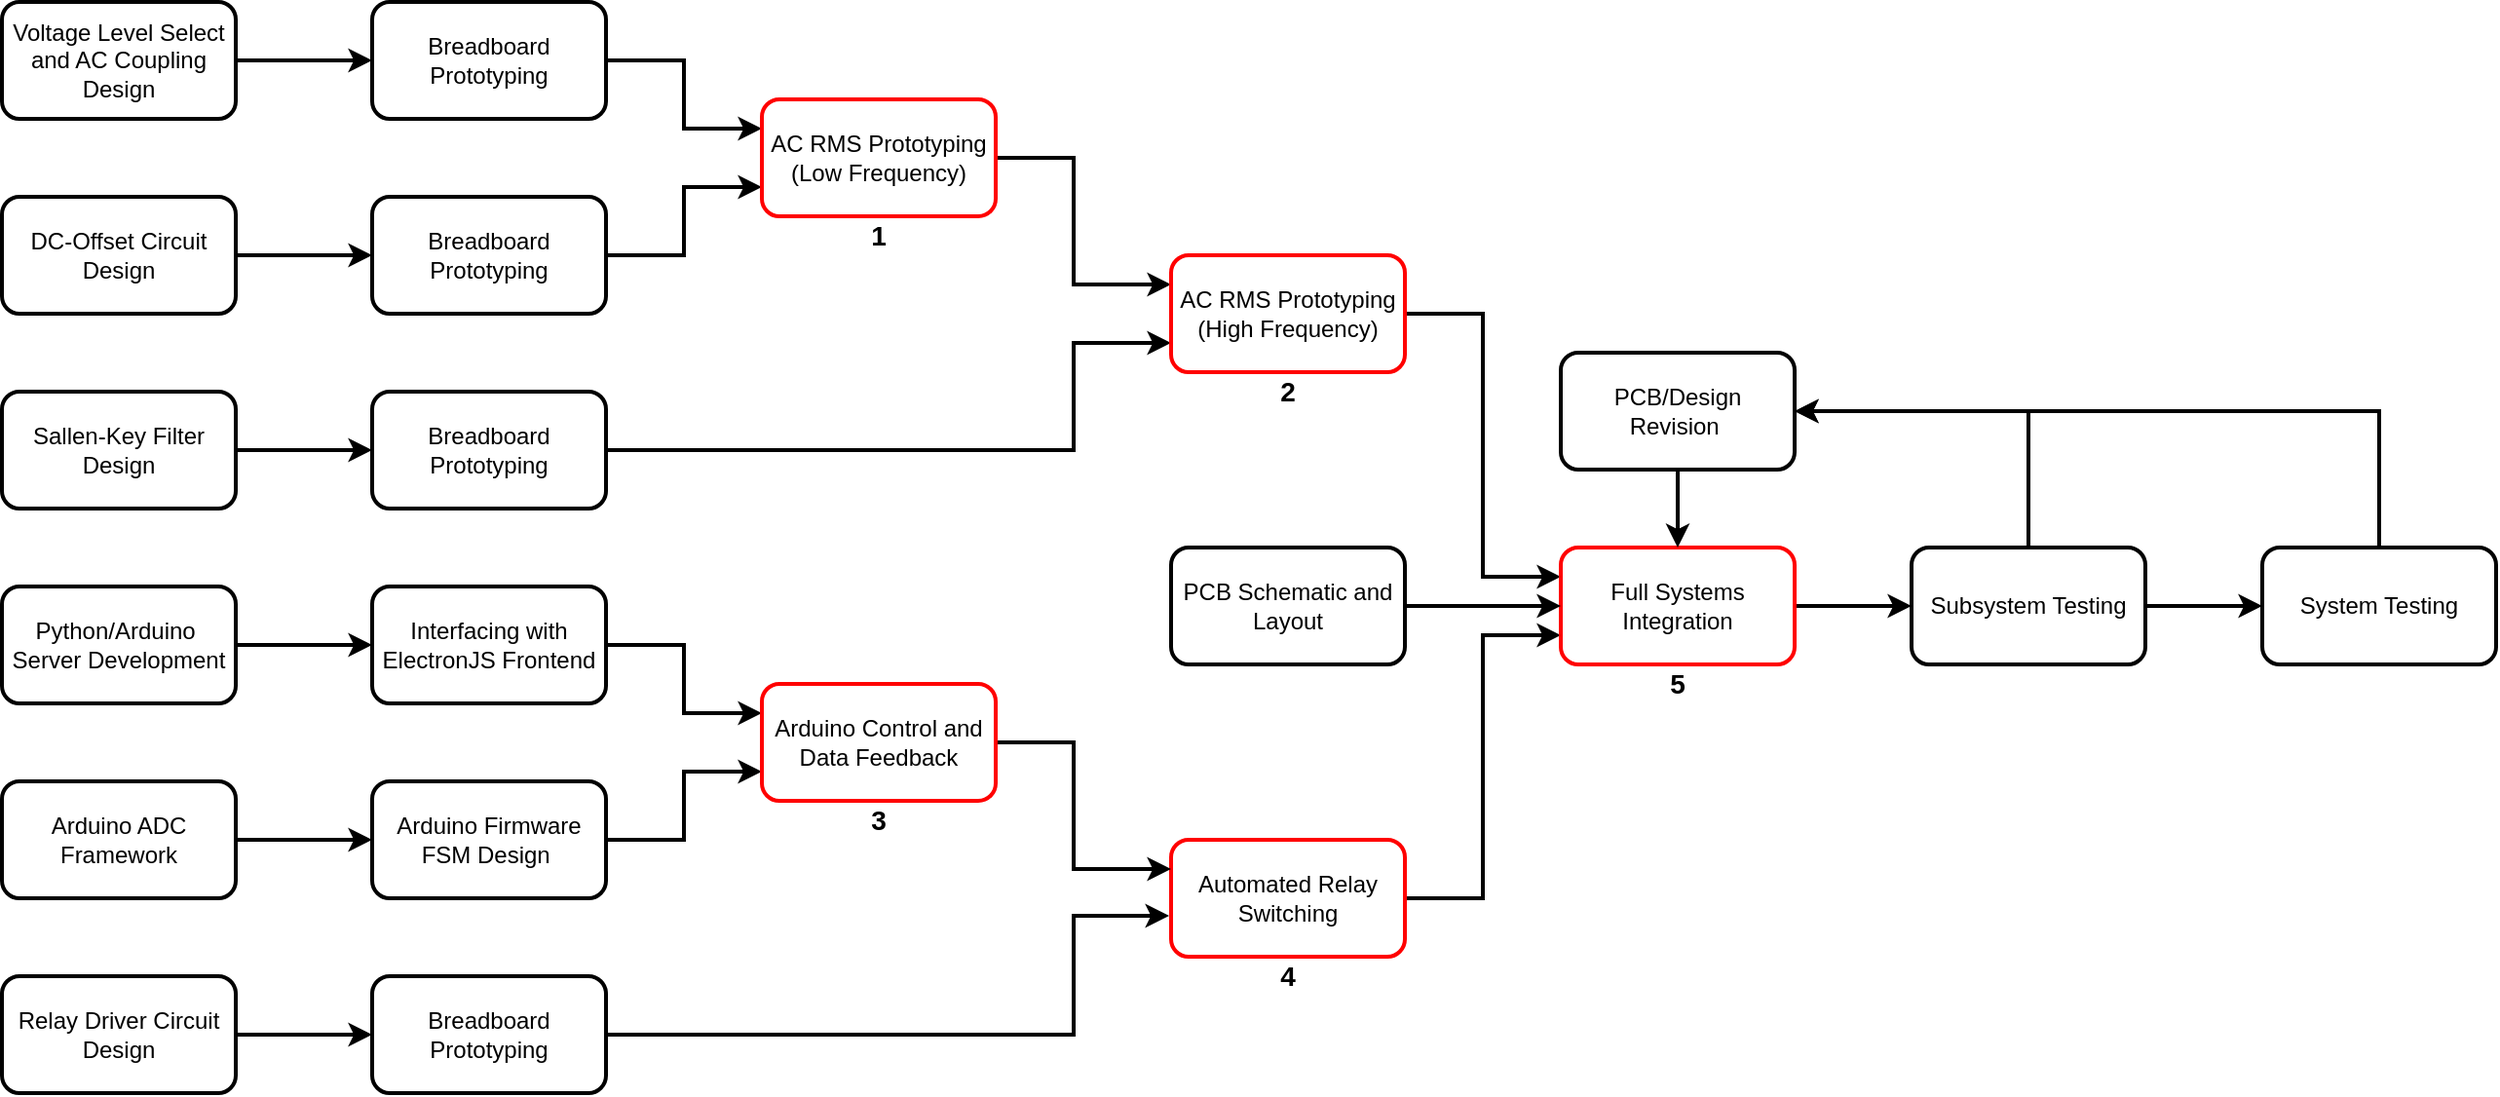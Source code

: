 <mxfile version="13.6.2" type="device"><diagram id="qzKoHHcw-MtZ09qPTMuW" name="Page-1"><mxGraphModel dx="1422" dy="862" grid="1" gridSize="10" guides="1" tooltips="1" connect="1" arrows="1" fold="1" page="1" pageScale="1" pageWidth="850" pageHeight="1100" math="0" shadow="0"><root><mxCell id="0"/><mxCell id="1" parent="0"/><mxCell id="IB6ERJGonxDbQ6Rrl5-c-10" style="edgeStyle=orthogonalEdgeStyle;rounded=0;orthogonalLoop=1;jettySize=auto;html=1;exitX=1;exitY=0.5;exitDx=0;exitDy=0;entryX=0;entryY=0.5;entryDx=0;entryDy=0;strokeWidth=2;" parent="1" source="IB6ERJGonxDbQ6Rrl5-c-1" target="IB6ERJGonxDbQ6Rrl5-c-6" edge="1"><mxGeometry relative="1" as="geometry"/></mxCell><mxCell id="IB6ERJGonxDbQ6Rrl5-c-1" value="Python/Arduino&amp;nbsp; Server Development" style="rounded=1;whiteSpace=wrap;html=1;strokeWidth=2;" parent="1" vertex="1"><mxGeometry x="110" y="530" width="120" height="60" as="geometry"/></mxCell><mxCell id="IB6ERJGonxDbQ6Rrl5-c-44" style="edgeStyle=orthogonalEdgeStyle;rounded=0;orthogonalLoop=1;jettySize=auto;html=1;exitX=1;exitY=0.5;exitDx=0;exitDy=0;entryX=0;entryY=0.5;entryDx=0;entryDy=0;strokeWidth=2;" parent="1" source="IB6ERJGonxDbQ6Rrl5-c-2" target="IB6ERJGonxDbQ6Rrl5-c-9" edge="1"><mxGeometry relative="1" as="geometry"/></mxCell><mxCell id="IB6ERJGonxDbQ6Rrl5-c-2" value="Arduino ADC Framework" style="rounded=1;whiteSpace=wrap;html=1;strokeWidth=2;" parent="1" vertex="1"><mxGeometry x="110" y="630" width="120" height="60" as="geometry"/></mxCell><mxCell id="IB6ERJGonxDbQ6Rrl5-c-5" style="edgeStyle=orthogonalEdgeStyle;rounded=0;orthogonalLoop=1;jettySize=auto;html=1;exitX=1;exitY=0.5;exitDx=0;exitDy=0;strokeWidth=2;" parent="1" source="IB6ERJGonxDbQ6Rrl5-c-3" target="IB6ERJGonxDbQ6Rrl5-c-4" edge="1"><mxGeometry relative="1" as="geometry"/></mxCell><mxCell id="IB6ERJGonxDbQ6Rrl5-c-3" value="Sallen-Key Filter Design" style="rounded=1;whiteSpace=wrap;html=1;strokeWidth=2;" parent="1" vertex="1"><mxGeometry x="110" y="430" width="120" height="60" as="geometry"/></mxCell><mxCell id="IB6ERJGonxDbQ6Rrl5-c-33" style="edgeStyle=orthogonalEdgeStyle;rounded=0;orthogonalLoop=1;jettySize=auto;html=1;exitX=1;exitY=0.5;exitDx=0;exitDy=0;entryX=0;entryY=0.75;entryDx=0;entryDy=0;strokeWidth=2;" parent="1" source="IB6ERJGonxDbQ6Rrl5-c-4" target="IB6ERJGonxDbQ6Rrl5-c-31" edge="1"><mxGeometry relative="1" as="geometry"><Array as="points"><mxPoint x="660" y="460"/><mxPoint x="660" y="405"/></Array></mxGeometry></mxCell><mxCell id="IB6ERJGonxDbQ6Rrl5-c-4" value="Breadboard Prototyping" style="rounded=1;whiteSpace=wrap;html=1;strokeWidth=2;" parent="1" vertex="1"><mxGeometry x="300" y="430" width="120" height="60" as="geometry"/></mxCell><mxCell id="IB6ERJGonxDbQ6Rrl5-c-34" style="edgeStyle=orthogonalEdgeStyle;rounded=0;orthogonalLoop=1;jettySize=auto;html=1;exitX=1;exitY=0.5;exitDx=0;exitDy=0;entryX=0;entryY=0.25;entryDx=0;entryDy=0;strokeWidth=2;" parent="1" source="IB6ERJGonxDbQ6Rrl5-c-6" target="IB6ERJGonxDbQ6Rrl5-c-26" edge="1"><mxGeometry relative="1" as="geometry"/></mxCell><mxCell id="IB6ERJGonxDbQ6Rrl5-c-6" value="Interfacing with ElectronJS Frontend" style="rounded=1;whiteSpace=wrap;html=1;strokeWidth=2;" parent="1" vertex="1"><mxGeometry x="300" y="530" width="120" height="60" as="geometry"/></mxCell><mxCell id="IB6ERJGonxDbQ6Rrl5-c-16" style="edgeStyle=orthogonalEdgeStyle;rounded=0;orthogonalLoop=1;jettySize=auto;html=1;exitX=1;exitY=0.5;exitDx=0;exitDy=0;strokeWidth=2;" parent="1" source="IB6ERJGonxDbQ6Rrl5-c-7" target="IB6ERJGonxDbQ6Rrl5-c-15" edge="1"><mxGeometry relative="1" as="geometry"/></mxCell><mxCell id="IB6ERJGonxDbQ6Rrl5-c-7" value="DC-Offset Circuit Design" style="rounded=1;whiteSpace=wrap;html=1;strokeWidth=2;" parent="1" vertex="1"><mxGeometry x="110" y="330" width="120" height="60" as="geometry"/></mxCell><mxCell id="IB6ERJGonxDbQ6Rrl5-c-17" style="edgeStyle=orthogonalEdgeStyle;rounded=0;orthogonalLoop=1;jettySize=auto;html=1;exitX=1;exitY=0.5;exitDx=0;exitDy=0;entryX=0;entryY=0.5;entryDx=0;entryDy=0;strokeWidth=2;" parent="1" source="IB6ERJGonxDbQ6Rrl5-c-8" target="IB6ERJGonxDbQ6Rrl5-c-13" edge="1"><mxGeometry relative="1" as="geometry"/></mxCell><mxCell id="IB6ERJGonxDbQ6Rrl5-c-8" value="Relay Driver Circuit Design" style="rounded=1;whiteSpace=wrap;html=1;strokeWidth=2;" parent="1" vertex="1"><mxGeometry x="110" y="730" width="120" height="60" as="geometry"/></mxCell><mxCell id="IB6ERJGonxDbQ6Rrl5-c-36" style="edgeStyle=orthogonalEdgeStyle;rounded=0;orthogonalLoop=1;jettySize=auto;html=1;exitX=1;exitY=0.5;exitDx=0;exitDy=0;entryX=0;entryY=0.75;entryDx=0;entryDy=0;strokeWidth=2;" parent="1" source="IB6ERJGonxDbQ6Rrl5-c-9" target="IB6ERJGonxDbQ6Rrl5-c-26" edge="1"><mxGeometry relative="1" as="geometry"/></mxCell><mxCell id="IB6ERJGonxDbQ6Rrl5-c-9" value="Arduino Firmware FSM Design&amp;nbsp;" style="rounded=1;whiteSpace=wrap;html=1;strokeWidth=2;" parent="1" vertex="1"><mxGeometry x="300" y="630" width="120" height="60" as="geometry"/></mxCell><mxCell id="IB6ERJGonxDbQ6Rrl5-c-42" style="edgeStyle=orthogonalEdgeStyle;rounded=0;orthogonalLoop=1;jettySize=auto;html=1;exitX=1;exitY=0.5;exitDx=0;exitDy=0;entryX=0;entryY=0.75;entryDx=0;entryDy=0;strokeWidth=2;" parent="1" source="IB6ERJGonxDbQ6Rrl5-c-11" target="IB6ERJGonxDbQ6Rrl5-c-40" edge="1"><mxGeometry relative="1" as="geometry"/></mxCell><mxCell id="IB6ERJGonxDbQ6Rrl5-c-11" value="Automated Relay Switching" style="rounded=1;whiteSpace=wrap;html=1;strokeWidth=2;strokeColor=#FF0000;" parent="1" vertex="1"><mxGeometry x="710" y="660" width="120" height="60" as="geometry"/></mxCell><mxCell id="IB6ERJGonxDbQ6Rrl5-c-38" style="edgeStyle=orthogonalEdgeStyle;rounded=0;orthogonalLoop=1;jettySize=auto;html=1;exitX=1;exitY=0.5;exitDx=0;exitDy=0;entryX=-0.008;entryY=0.65;entryDx=0;entryDy=0;entryPerimeter=0;strokeWidth=2;" parent="1" source="IB6ERJGonxDbQ6Rrl5-c-13" target="IB6ERJGonxDbQ6Rrl5-c-11" edge="1"><mxGeometry relative="1" as="geometry"><Array as="points"><mxPoint x="660" y="760"/><mxPoint x="660" y="699"/></Array></mxGeometry></mxCell><mxCell id="IB6ERJGonxDbQ6Rrl5-c-13" value="Breadboard Prototyping" style="rounded=1;whiteSpace=wrap;html=1;strokeWidth=2;" parent="1" vertex="1"><mxGeometry x="300" y="730" width="120" height="60" as="geometry"/></mxCell><mxCell id="ar8Iny6YuTcR0cGWgXkd-8" style="edgeStyle=orthogonalEdgeStyle;rounded=0;orthogonalLoop=1;jettySize=auto;html=1;exitX=0.5;exitY=0;exitDx=0;exitDy=0;entryX=1;entryY=0.5;entryDx=0;entryDy=0;strokeWidth=2;" edge="1" parent="1" source="IB6ERJGonxDbQ6Rrl5-c-14" target="ar8Iny6YuTcR0cGWgXkd-6"><mxGeometry relative="1" as="geometry"/></mxCell><mxCell id="IB6ERJGonxDbQ6Rrl5-c-14" value="System Testing" style="rounded=1;whiteSpace=wrap;html=1;strokeWidth=2;" parent="1" vertex="1"><mxGeometry x="1270" y="510" width="120" height="60" as="geometry"/></mxCell><mxCell id="IB6ERJGonxDbQ6Rrl5-c-24" style="edgeStyle=orthogonalEdgeStyle;rounded=0;orthogonalLoop=1;jettySize=auto;html=1;exitX=1;exitY=0.5;exitDx=0;exitDy=0;entryX=0;entryY=0.75;entryDx=0;entryDy=0;strokeWidth=2;" parent="1" source="IB6ERJGonxDbQ6Rrl5-c-15" target="IB6ERJGonxDbQ6Rrl5-c-21" edge="1"><mxGeometry relative="1" as="geometry"/></mxCell><mxCell id="IB6ERJGonxDbQ6Rrl5-c-15" value="Breadboard Prototyping" style="rounded=1;whiteSpace=wrap;html=1;strokeWidth=2;" parent="1" vertex="1"><mxGeometry x="300" y="330" width="120" height="60" as="geometry"/></mxCell><mxCell id="IB6ERJGonxDbQ6Rrl5-c-20" style="edgeStyle=orthogonalEdgeStyle;rounded=0;orthogonalLoop=1;jettySize=auto;html=1;exitX=1;exitY=0.5;exitDx=0;exitDy=0;entryX=0;entryY=0.5;entryDx=0;entryDy=0;strokeWidth=2;" parent="1" source="IB6ERJGonxDbQ6Rrl5-c-18" target="IB6ERJGonxDbQ6Rrl5-c-19" edge="1"><mxGeometry relative="1" as="geometry"/></mxCell><mxCell id="IB6ERJGonxDbQ6Rrl5-c-18" value="Voltage Level Select and AC Coupling Design" style="rounded=1;whiteSpace=wrap;html=1;strokeWidth=2;" parent="1" vertex="1"><mxGeometry x="110" y="230" width="120" height="60" as="geometry"/></mxCell><mxCell id="IB6ERJGonxDbQ6Rrl5-c-25" style="edgeStyle=orthogonalEdgeStyle;rounded=0;orthogonalLoop=1;jettySize=auto;html=1;exitX=1;exitY=0.5;exitDx=0;exitDy=0;entryX=0;entryY=0.25;entryDx=0;entryDy=0;strokeWidth=2;" parent="1" source="IB6ERJGonxDbQ6Rrl5-c-19" target="IB6ERJGonxDbQ6Rrl5-c-21" edge="1"><mxGeometry relative="1" as="geometry"/></mxCell><mxCell id="IB6ERJGonxDbQ6Rrl5-c-19" value="Breadboard Prototyping" style="rounded=1;whiteSpace=wrap;html=1;strokeWidth=2;" parent="1" vertex="1"><mxGeometry x="300" y="230" width="120" height="60" as="geometry"/></mxCell><mxCell id="IB6ERJGonxDbQ6Rrl5-c-32" style="edgeStyle=orthogonalEdgeStyle;rounded=0;orthogonalLoop=1;jettySize=auto;html=1;exitX=1;exitY=0.5;exitDx=0;exitDy=0;entryX=0;entryY=0.25;entryDx=0;entryDy=0;strokeWidth=2;" parent="1" source="IB6ERJGonxDbQ6Rrl5-c-21" target="IB6ERJGonxDbQ6Rrl5-c-31" edge="1"><mxGeometry relative="1" as="geometry"><Array as="points"><mxPoint x="660" y="310"/><mxPoint x="660" y="375"/></Array></mxGeometry></mxCell><mxCell id="IB6ERJGonxDbQ6Rrl5-c-21" value="AC RMS Prototyping&lt;br&gt;(Low Frequency)" style="rounded=1;whiteSpace=wrap;html=1;strokeWidth=2;strokeColor=#FF0000;" parent="1" vertex="1"><mxGeometry x="500" y="280" width="120" height="60" as="geometry"/></mxCell><mxCell id="IB6ERJGonxDbQ6Rrl5-c-37" style="edgeStyle=orthogonalEdgeStyle;rounded=0;orthogonalLoop=1;jettySize=auto;html=1;exitX=1;exitY=0.5;exitDx=0;exitDy=0;entryX=0;entryY=0.25;entryDx=0;entryDy=0;strokeWidth=2;" parent="1" source="IB6ERJGonxDbQ6Rrl5-c-26" target="IB6ERJGonxDbQ6Rrl5-c-11" edge="1"><mxGeometry relative="1" as="geometry"><Array as="points"><mxPoint x="660" y="610"/><mxPoint x="660" y="675"/></Array></mxGeometry></mxCell><mxCell id="IB6ERJGonxDbQ6Rrl5-c-26" value="Arduino Control and Data Feedback" style="rounded=1;whiteSpace=wrap;html=1;strokeWidth=2;strokeColor=#FF0000;" parent="1" vertex="1"><mxGeometry x="500" y="580" width="120" height="60" as="geometry"/></mxCell><mxCell id="IB6ERJGonxDbQ6Rrl5-c-41" style="edgeStyle=orthogonalEdgeStyle;rounded=0;orthogonalLoop=1;jettySize=auto;html=1;exitX=1;exitY=0.5;exitDx=0;exitDy=0;entryX=0;entryY=0.25;entryDx=0;entryDy=0;strokeWidth=2;" parent="1" source="IB6ERJGonxDbQ6Rrl5-c-31" target="IB6ERJGonxDbQ6Rrl5-c-40" edge="1"><mxGeometry relative="1" as="geometry"><Array as="points"><mxPoint x="870" y="390"/><mxPoint x="870" y="525"/></Array></mxGeometry></mxCell><mxCell id="IB6ERJGonxDbQ6Rrl5-c-31" value="AC RMS Prototyping&lt;br&gt;(High Frequency)" style="rounded=1;whiteSpace=wrap;html=1;strokeWidth=2;strokeColor=#FF0000;" parent="1" vertex="1"><mxGeometry x="710" y="360" width="120" height="60" as="geometry"/></mxCell><mxCell id="ar8Iny6YuTcR0cGWgXkd-4" style="edgeStyle=orthogonalEdgeStyle;rounded=0;orthogonalLoop=1;jettySize=auto;html=1;exitX=1;exitY=0.5;exitDx=0;exitDy=0;entryX=0;entryY=0.5;entryDx=0;entryDy=0;strokeWidth=2;" edge="1" parent="1" source="IB6ERJGonxDbQ6Rrl5-c-40" target="ar8Iny6YuTcR0cGWgXkd-3"><mxGeometry relative="1" as="geometry"/></mxCell><mxCell id="IB6ERJGonxDbQ6Rrl5-c-40" value="Full Systems Integration" style="rounded=1;whiteSpace=wrap;html=1;strokeWidth=2;strokeColor=#FF0000;" parent="1" vertex="1"><mxGeometry x="910" y="510" width="120" height="60" as="geometry"/></mxCell><mxCell id="ar8Iny6YuTcR0cGWgXkd-2" style="edgeStyle=orthogonalEdgeStyle;rounded=0;orthogonalLoop=1;jettySize=auto;html=1;exitX=1;exitY=0.5;exitDx=0;exitDy=0;strokeWidth=2;" edge="1" parent="1" source="ar8Iny6YuTcR0cGWgXkd-1" target="IB6ERJGonxDbQ6Rrl5-c-40"><mxGeometry relative="1" as="geometry"/></mxCell><mxCell id="ar8Iny6YuTcR0cGWgXkd-1" value="PCB Schematic and Layout" style="rounded=1;whiteSpace=wrap;html=1;strokeWidth=2;" vertex="1" parent="1"><mxGeometry x="710" y="510" width="120" height="60" as="geometry"/></mxCell><mxCell id="ar8Iny6YuTcR0cGWgXkd-5" style="edgeStyle=orthogonalEdgeStyle;rounded=0;orthogonalLoop=1;jettySize=auto;html=1;exitX=1;exitY=0.5;exitDx=0;exitDy=0;entryX=0;entryY=0.5;entryDx=0;entryDy=0;strokeWidth=2;" edge="1" parent="1" source="ar8Iny6YuTcR0cGWgXkd-3" target="IB6ERJGonxDbQ6Rrl5-c-14"><mxGeometry relative="1" as="geometry"/></mxCell><mxCell id="ar8Iny6YuTcR0cGWgXkd-7" style="edgeStyle=orthogonalEdgeStyle;rounded=0;orthogonalLoop=1;jettySize=auto;html=1;exitX=0.5;exitY=0;exitDx=0;exitDy=0;entryX=1;entryY=0.5;entryDx=0;entryDy=0;strokeWidth=2;" edge="1" parent="1" source="ar8Iny6YuTcR0cGWgXkd-3" target="ar8Iny6YuTcR0cGWgXkd-6"><mxGeometry relative="1" as="geometry"/></mxCell><mxCell id="ar8Iny6YuTcR0cGWgXkd-3" value="Subsystem Testing" style="rounded=1;whiteSpace=wrap;html=1;strokeWidth=2;" vertex="1" parent="1"><mxGeometry x="1090" y="510" width="120" height="60" as="geometry"/></mxCell><mxCell id="ar8Iny6YuTcR0cGWgXkd-9" style="edgeStyle=orthogonalEdgeStyle;rounded=0;orthogonalLoop=1;jettySize=auto;html=1;exitX=0.5;exitY=1;exitDx=0;exitDy=0;entryX=0.5;entryY=0;entryDx=0;entryDy=0;strokeWidth=2;" edge="1" parent="1" source="ar8Iny6YuTcR0cGWgXkd-6" target="IB6ERJGonxDbQ6Rrl5-c-40"><mxGeometry relative="1" as="geometry"/></mxCell><mxCell id="ar8Iny6YuTcR0cGWgXkd-6" value="PCB/Design Revision&amp;nbsp;" style="rounded=1;whiteSpace=wrap;html=1;strokeWidth=2;" vertex="1" parent="1"><mxGeometry x="910" y="410" width="120" height="60" as="geometry"/></mxCell><mxCell id="ar8Iny6YuTcR0cGWgXkd-10" value="&lt;b&gt;&lt;font style=&quot;font-size: 14px&quot;&gt;1&lt;/font&gt;&lt;/b&gt;" style="text;html=1;strokeColor=none;fillColor=none;align=center;verticalAlign=middle;whiteSpace=wrap;rounded=0;" vertex="1" parent="1"><mxGeometry x="540" y="340" width="40" height="20" as="geometry"/></mxCell><mxCell id="ar8Iny6YuTcR0cGWgXkd-11" value="&lt;b&gt;&lt;font style=&quot;font-size: 14px&quot;&gt;2&lt;/font&gt;&lt;/b&gt;" style="text;html=1;strokeColor=none;fillColor=none;align=center;verticalAlign=middle;whiteSpace=wrap;rounded=0;" vertex="1" parent="1"><mxGeometry x="750" y="420" width="40" height="20" as="geometry"/></mxCell><mxCell id="ar8Iny6YuTcR0cGWgXkd-12" value="&lt;b&gt;&lt;font style=&quot;font-size: 14px&quot;&gt;3&lt;/font&gt;&lt;/b&gt;" style="text;html=1;strokeColor=none;fillColor=none;align=center;verticalAlign=middle;whiteSpace=wrap;rounded=0;" vertex="1" parent="1"><mxGeometry x="540" y="640" width="40" height="20" as="geometry"/></mxCell><mxCell id="ar8Iny6YuTcR0cGWgXkd-13" value="&lt;span style=&quot;font-size: 14px&quot;&gt;&lt;b&gt;4&lt;/b&gt;&lt;/span&gt;" style="text;html=1;strokeColor=none;fillColor=none;align=center;verticalAlign=middle;whiteSpace=wrap;rounded=0;" vertex="1" parent="1"><mxGeometry x="750" y="720" width="40" height="20" as="geometry"/></mxCell><mxCell id="ar8Iny6YuTcR0cGWgXkd-14" value="&lt;b&gt;&lt;font style=&quot;font-size: 14px&quot;&gt;5&lt;/font&gt;&lt;/b&gt;" style="text;html=1;strokeColor=none;fillColor=none;align=center;verticalAlign=middle;whiteSpace=wrap;rounded=0;" vertex="1" parent="1"><mxGeometry x="950" y="570" width="40" height="20" as="geometry"/></mxCell></root></mxGraphModel></diagram></mxfile>
